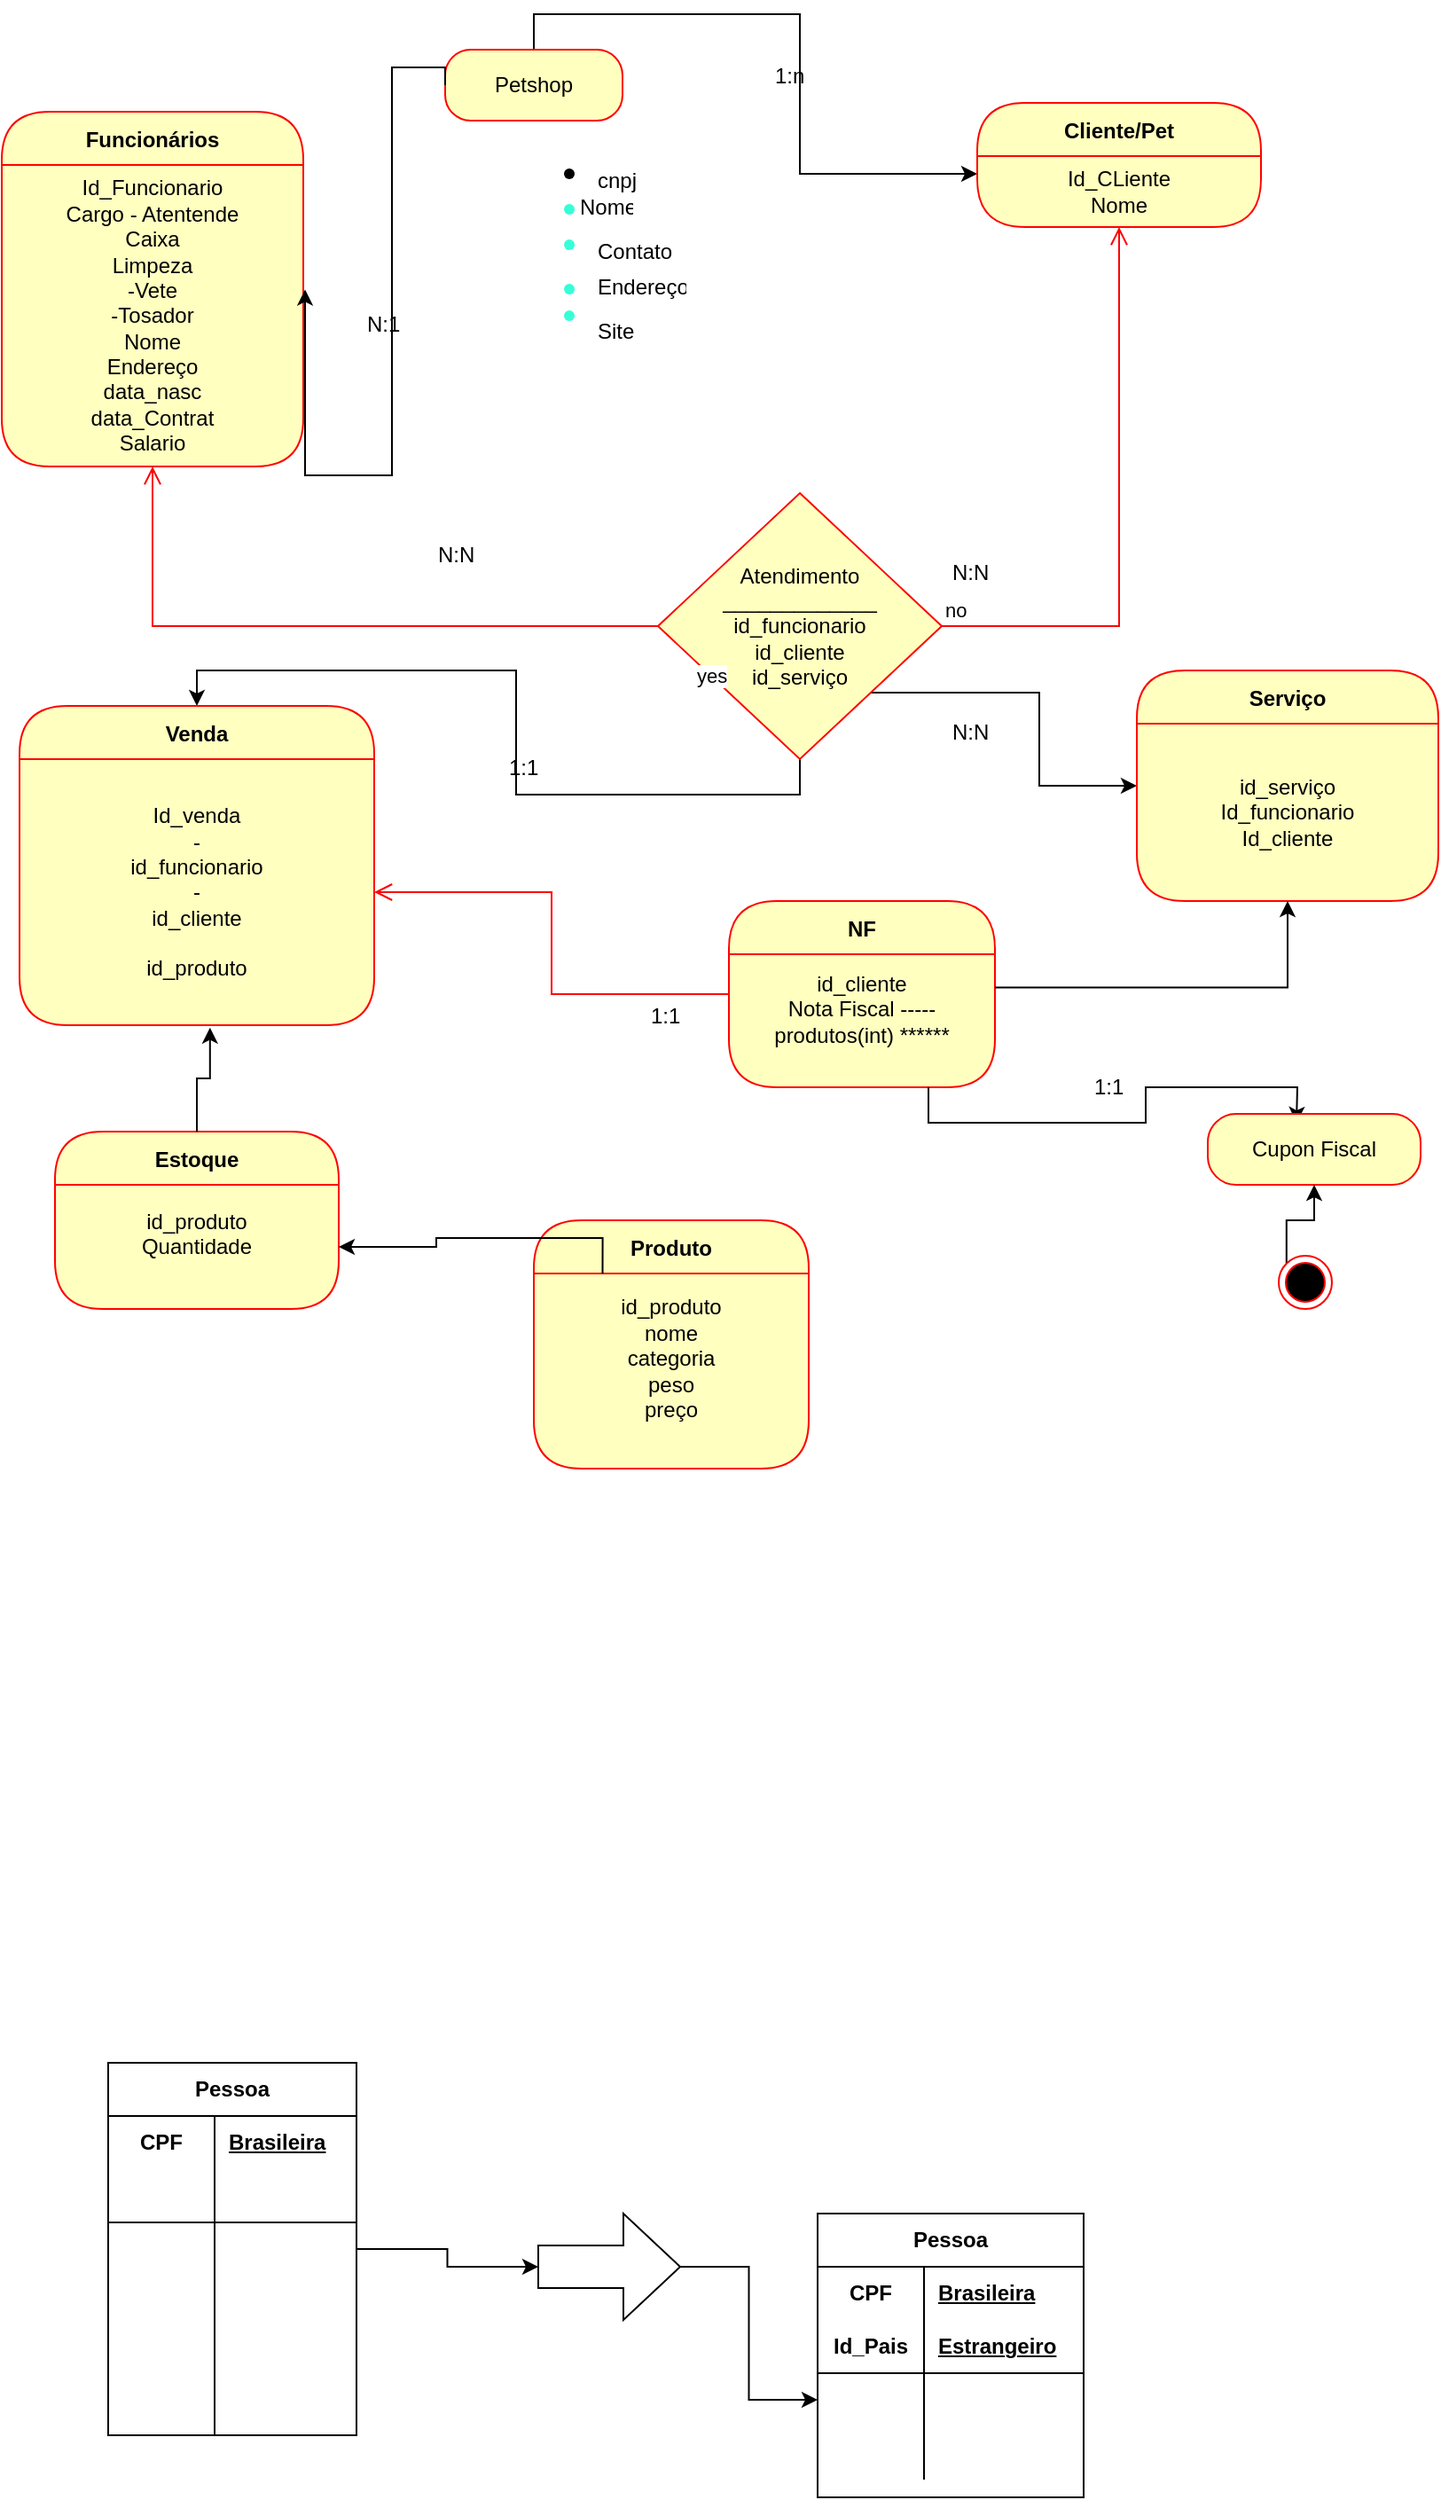 <mxfile version="24.4.6" type="github">
  <diagram name="Página-1" id="f44fl8tfUImBq70gahhe">
    <mxGraphModel dx="996" dy="567" grid="1" gridSize="10" guides="1" tooltips="1" connect="1" arrows="1" fold="1" page="1" pageScale="1" pageWidth="827" pageHeight="1169" math="0" shadow="0">
      <root>
        <mxCell id="0" />
        <mxCell id="1" parent="0" />
        <mxCell id="dU_Yta5kn3XrWtWdLRXg-2" value="" style="shape=waypoint;sketch=0;fillStyle=solid;size=6;pointerEvents=1;points=[];fillColor=none;resizable=0;rotatable=0;perimeter=centerPerimeter;snapToPoint=1;" vertex="1" parent="1">
          <mxGeometry x="320" y="90" width="20" height="20" as="geometry" />
        </mxCell>
        <mxCell id="dU_Yta5kn3XrWtWdLRXg-3" value="" style="shape=waypoint;sketch=0;fillStyle=solid;size=6;pointerEvents=1;points=[];fillColor=none;resizable=0;rotatable=0;perimeter=centerPerimeter;snapToPoint=1;strokeColor=#36FFD7;" vertex="1" parent="1">
          <mxGeometry x="320" y="110" width="20" height="20" as="geometry" />
        </mxCell>
        <mxCell id="dU_Yta5kn3XrWtWdLRXg-5" value="cnpj" style="text;strokeColor=none;fillColor=none;spacingLeft=4;spacingRight=4;overflow=hidden;rotatable=0;points=[[0,0.5],[1,0.5]];portConstraint=eastwest;fontSize=12;whiteSpace=wrap;html=1;" vertex="1" parent="1">
          <mxGeometry x="340" y="90" width="40" height="30" as="geometry" />
        </mxCell>
        <mxCell id="dU_Yta5kn3XrWtWdLRXg-6" value="Nome&lt;div&gt;&lt;br&gt;&lt;/div&gt;" style="text;strokeColor=none;fillColor=none;spacingLeft=4;spacingRight=4;overflow=hidden;rotatable=0;points=[[0,0.5],[1,0.5]];portConstraint=eastwest;fontSize=12;whiteSpace=wrap;html=1;" vertex="1" parent="1">
          <mxGeometry x="330" y="105" width="40" height="30" as="geometry" />
        </mxCell>
        <mxCell id="dU_Yta5kn3XrWtWdLRXg-7" value="&lt;div&gt;Contato&lt;/div&gt;" style="text;strokeColor=none;fillColor=none;spacingLeft=4;spacingRight=4;overflow=hidden;rotatable=0;points=[[0,0.5],[1,0.5]];portConstraint=eastwest;fontSize=12;whiteSpace=wrap;html=1;" vertex="1" parent="1">
          <mxGeometry x="340" y="130" width="60" height="30" as="geometry" />
        </mxCell>
        <mxCell id="dU_Yta5kn3XrWtWdLRXg-8" value="&lt;div&gt;Endereço&lt;/div&gt;" style="text;strokeColor=none;fillColor=none;spacingLeft=4;spacingRight=4;overflow=hidden;rotatable=0;points=[[0,0.5],[1,0.5]];portConstraint=eastwest;fontSize=12;whiteSpace=wrap;html=1;" vertex="1" parent="1">
          <mxGeometry x="340" y="150" width="60" height="30" as="geometry" />
        </mxCell>
        <mxCell id="dU_Yta5kn3XrWtWdLRXg-9" value="" style="shape=waypoint;sketch=0;fillStyle=solid;size=6;pointerEvents=1;points=[];fillColor=none;resizable=0;rotatable=0;perimeter=centerPerimeter;snapToPoint=1;strokeColor=#36FFD7;" vertex="1" parent="1">
          <mxGeometry x="320" y="130" width="20" height="20" as="geometry" />
        </mxCell>
        <mxCell id="dU_Yta5kn3XrWtWdLRXg-10" value="" style="shape=waypoint;sketch=0;fillStyle=solid;size=6;pointerEvents=1;points=[];fillColor=none;resizable=0;rotatable=0;perimeter=centerPerimeter;snapToPoint=1;strokeColor=#36FFD7;" vertex="1" parent="1">
          <mxGeometry x="320" y="155" width="20" height="20" as="geometry" />
        </mxCell>
        <mxCell id="dU_Yta5kn3XrWtWdLRXg-11" value="" style="shape=waypoint;sketch=0;fillStyle=solid;size=6;pointerEvents=1;points=[];fillColor=none;resizable=0;rotatable=0;perimeter=centerPerimeter;snapToPoint=1;strokeColor=#36FFD7;" vertex="1" parent="1">
          <mxGeometry x="320" y="170" width="20" height="20" as="geometry" />
        </mxCell>
        <mxCell id="dU_Yta5kn3XrWtWdLRXg-12" value="&lt;div&gt;Site&lt;/div&gt;" style="text;strokeColor=none;fillColor=none;spacingLeft=4;spacingRight=4;overflow=hidden;rotatable=0;points=[[0,0.5],[1,0.5]];portConstraint=eastwest;fontSize=12;whiteSpace=wrap;html=1;" vertex="1" parent="1">
          <mxGeometry x="340" y="175" width="60" height="30" as="geometry" />
        </mxCell>
        <mxCell id="dU_Yta5kn3XrWtWdLRXg-26" style="edgeStyle=orthogonalEdgeStyle;rounded=0;orthogonalLoop=1;jettySize=auto;html=1;" edge="1" parent="1">
          <mxGeometry relative="1" as="geometry">
            <mxPoint x="590" y="85" as="sourcePoint" />
            <mxPoint x="590" y="85" as="targetPoint" />
          </mxGeometry>
        </mxCell>
        <mxCell id="dU_Yta5kn3XrWtWdLRXg-38" style="edgeStyle=orthogonalEdgeStyle;rounded=0;orthogonalLoop=1;jettySize=auto;html=1;exitX=0.5;exitY=0;exitDx=0;exitDy=0;entryX=0;entryY=0.25;entryDx=0;entryDy=0;" edge="1" parent="1" source="dU_Yta5kn3XrWtWdLRXg-28" target="dU_Yta5kn3XrWtWdLRXg-31">
          <mxGeometry relative="1" as="geometry" />
        </mxCell>
        <mxCell id="dU_Yta5kn3XrWtWdLRXg-28" value="Petshop" style="rounded=1;whiteSpace=wrap;html=1;arcSize=36;fontColor=#000000;fillColor=#ffffc0;strokeColor=#ff0000;" vertex="1" parent="1">
          <mxGeometry x="260" y="30" width="100" height="40" as="geometry" />
        </mxCell>
        <mxCell id="dU_Yta5kn3XrWtWdLRXg-30" value="Cliente/Pet" style="swimlane;fontStyle=1;align=center;verticalAlign=middle;childLayout=stackLayout;horizontal=1;startSize=30;horizontalStack=0;resizeParent=0;resizeLast=1;container=0;fontColor=#000000;collapsible=0;rounded=1;arcSize=30;strokeColor=#ff0000;fillColor=#ffffc0;swimlaneFillColor=#ffffc0;dropTarget=0;" vertex="1" parent="1">
          <mxGeometry x="560" y="60" width="160" height="70" as="geometry" />
        </mxCell>
        <mxCell id="dU_Yta5kn3XrWtWdLRXg-31" value="Id_CLiente&lt;br&gt;Nome" style="text;html=1;strokeColor=none;fillColor=none;align=center;verticalAlign=middle;spacingLeft=4;spacingRight=4;whiteSpace=wrap;overflow=hidden;rotatable=0;fontColor=#000000;" vertex="1" parent="dU_Yta5kn3XrWtWdLRXg-30">
          <mxGeometry y="30" width="160" height="40" as="geometry" />
        </mxCell>
        <mxCell id="dU_Yta5kn3XrWtWdLRXg-40" value="Funcionários" style="swimlane;fontStyle=1;align=center;verticalAlign=middle;childLayout=stackLayout;horizontal=1;startSize=30;horizontalStack=0;resizeParent=0;resizeLast=1;container=0;fontColor=#000000;collapsible=0;rounded=1;arcSize=30;strokeColor=#ff0000;fillColor=#ffffc0;swimlaneFillColor=#ffffc0;dropTarget=0;" vertex="1" parent="1">
          <mxGeometry x="10" y="65" width="170" height="200" as="geometry" />
        </mxCell>
        <mxCell id="dU_Yta5kn3XrWtWdLRXg-41" value="Id_Funcionario&lt;br&gt;Cargo - Atentende&lt;br&gt;Caixa&lt;br&gt;Limpeza&lt;br&gt;-Vete&lt;br&gt;-Tosador&lt;br&gt;Nome&lt;br&gt;Endereço&lt;br&gt;data_nasc&lt;div&gt;data_Contrat&lt;br&gt;Salario&lt;/div&gt;" style="text;html=1;strokeColor=none;fillColor=none;align=center;verticalAlign=middle;spacingLeft=4;spacingRight=4;whiteSpace=wrap;overflow=hidden;rotatable=0;fontColor=#000000;" vertex="1" parent="dU_Yta5kn3XrWtWdLRXg-40">
          <mxGeometry y="30" width="170" height="170" as="geometry" />
        </mxCell>
        <mxCell id="dU_Yta5kn3XrWtWdLRXg-43" style="edgeStyle=orthogonalEdgeStyle;rounded=0;orthogonalLoop=1;jettySize=auto;html=1;exitX=0;exitY=0.5;exitDx=0;exitDy=0;entryX=1.006;entryY=0.413;entryDx=0;entryDy=0;entryPerimeter=0;" edge="1" parent="1" source="dU_Yta5kn3XrWtWdLRXg-28" target="dU_Yta5kn3XrWtWdLRXg-41">
          <mxGeometry relative="1" as="geometry">
            <Array as="points">
              <mxPoint x="230" y="40" />
              <mxPoint x="230" y="270" />
            </Array>
          </mxGeometry>
        </mxCell>
        <mxCell id="dU_Yta5kn3XrWtWdLRXg-44" value="1:n" style="text;strokeColor=none;fillColor=none;align=left;verticalAlign=middle;spacingLeft=4;spacingRight=4;overflow=hidden;points=[[0,0.5],[1,0.5]];portConstraint=eastwest;rotatable=0;whiteSpace=wrap;html=1;" vertex="1" parent="1">
          <mxGeometry x="440" y="30" width="80" height="30" as="geometry" />
        </mxCell>
        <mxCell id="dU_Yta5kn3XrWtWdLRXg-46" value="N:1" style="text;strokeColor=none;fillColor=none;align=left;verticalAlign=middle;spacingLeft=4;spacingRight=4;overflow=hidden;points=[[0,0.5],[1,0.5]];portConstraint=eastwest;rotatable=0;whiteSpace=wrap;html=1;" vertex="1" parent="1">
          <mxGeometry x="210" y="170" width="80" height="30" as="geometry" />
        </mxCell>
        <mxCell id="dU_Yta5kn3XrWtWdLRXg-55" style="edgeStyle=orthogonalEdgeStyle;rounded=0;orthogonalLoop=1;jettySize=auto;html=1;exitX=0.5;exitY=1;exitDx=0;exitDy=0;entryX=0.5;entryY=0;entryDx=0;entryDy=0;" edge="1" parent="1" source="dU_Yta5kn3XrWtWdLRXg-47" target="dU_Yta5kn3XrWtWdLRXg-52">
          <mxGeometry relative="1" as="geometry" />
        </mxCell>
        <mxCell id="dU_Yta5kn3XrWtWdLRXg-58" style="edgeStyle=orthogonalEdgeStyle;rounded=0;orthogonalLoop=1;jettySize=auto;html=1;exitX=1;exitY=1;exitDx=0;exitDy=0;" edge="1" parent="1" source="dU_Yta5kn3XrWtWdLRXg-47" target="dU_Yta5kn3XrWtWdLRXg-56">
          <mxGeometry relative="1" as="geometry" />
        </mxCell>
        <mxCell id="dU_Yta5kn3XrWtWdLRXg-47" value="Atendimento&lt;br&gt;_____________&lt;div&gt;id_funcionario&lt;br&gt;id_cliente&lt;br&gt;id_serviço&lt;/div&gt;" style="rhombus;whiteSpace=wrap;html=1;fontColor=#000000;fillColor=#ffffc0;strokeColor=#ff0000;" vertex="1" parent="1">
          <mxGeometry x="380" y="280" width="160" height="150" as="geometry" />
        </mxCell>
        <mxCell id="dU_Yta5kn3XrWtWdLRXg-48" value="no" style="edgeStyle=orthogonalEdgeStyle;html=1;align=left;verticalAlign=bottom;endArrow=open;endSize=8;strokeColor=#ff0000;rounded=0;" edge="1" source="dU_Yta5kn3XrWtWdLRXg-47" parent="1" target="dU_Yta5kn3XrWtWdLRXg-31">
          <mxGeometry x="-1" relative="1" as="geometry">
            <mxPoint x="560" y="300" as="targetPoint" />
          </mxGeometry>
        </mxCell>
        <mxCell id="dU_Yta5kn3XrWtWdLRXg-49" value="yes" style="edgeStyle=orthogonalEdgeStyle;html=1;align=left;verticalAlign=top;endArrow=open;endSize=8;strokeColor=#ff0000;rounded=0;" edge="1" source="dU_Yta5kn3XrWtWdLRXg-47" parent="1" target="dU_Yta5kn3XrWtWdLRXg-41">
          <mxGeometry x="-1" y="25" relative="1" as="geometry">
            <mxPoint x="420" y="380" as="targetPoint" />
            <mxPoint x="20" y="-10" as="offset" />
          </mxGeometry>
        </mxCell>
        <mxCell id="dU_Yta5kn3XrWtWdLRXg-52" value="Venda" style="swimlane;fontStyle=1;align=center;verticalAlign=middle;childLayout=stackLayout;horizontal=1;startSize=30;horizontalStack=0;resizeParent=0;resizeLast=1;container=0;fontColor=#000000;collapsible=0;rounded=1;arcSize=30;strokeColor=#ff0000;fillColor=#ffffc0;swimlaneFillColor=#ffffc0;dropTarget=0;" vertex="1" parent="1">
          <mxGeometry x="20" y="400" width="200" height="180" as="geometry" />
        </mxCell>
        <mxCell id="dU_Yta5kn3XrWtWdLRXg-53" value="Id_venda&lt;br&gt;-&lt;br&gt;id_funcionario&lt;br&gt;-&lt;br&gt;id_cliente&lt;br&gt;&lt;div&gt;&lt;br&gt;id_produto&lt;/div&gt;" style="text;html=1;strokeColor=none;fillColor=none;align=center;verticalAlign=middle;spacingLeft=4;spacingRight=4;whiteSpace=wrap;overflow=hidden;rotatable=0;fontColor=#000000;" vertex="1" parent="dU_Yta5kn3XrWtWdLRXg-52">
          <mxGeometry y="30" width="200" height="150" as="geometry" />
        </mxCell>
        <mxCell id="dU_Yta5kn3XrWtWdLRXg-56" value="Serviço" style="swimlane;fontStyle=1;align=center;verticalAlign=middle;childLayout=stackLayout;horizontal=1;startSize=30;horizontalStack=0;resizeParent=0;resizeLast=1;container=0;fontColor=#000000;collapsible=0;rounded=1;arcSize=30;strokeColor=#ff0000;fillColor=#ffffc0;swimlaneFillColor=#ffffc0;dropTarget=0;" vertex="1" parent="1">
          <mxGeometry x="650" y="380" width="170" height="130" as="geometry" />
        </mxCell>
        <mxCell id="dU_Yta5kn3XrWtWdLRXg-57" value="id_serviço&lt;div&gt;Id_funcionario&lt;br&gt;Id_cliente&lt;/div&gt;" style="text;html=1;strokeColor=none;fillColor=none;align=center;verticalAlign=middle;spacingLeft=4;spacingRight=4;whiteSpace=wrap;overflow=hidden;rotatable=0;fontColor=#000000;" vertex="1" parent="dU_Yta5kn3XrWtWdLRXg-56">
          <mxGeometry y="30" width="170" height="100" as="geometry" />
        </mxCell>
        <mxCell id="dU_Yta5kn3XrWtWdLRXg-59" value="N:N" style="text;strokeColor=none;fillColor=none;align=left;verticalAlign=middle;spacingLeft=4;spacingRight=4;overflow=hidden;points=[[0,0.5],[1,0.5]];portConstraint=eastwest;rotatable=0;whiteSpace=wrap;html=1;" vertex="1" parent="1">
          <mxGeometry x="250" y="300" width="80" height="30" as="geometry" />
        </mxCell>
        <mxCell id="dU_Yta5kn3XrWtWdLRXg-60" value="N:N" style="text;strokeColor=none;fillColor=none;align=left;verticalAlign=middle;spacingLeft=4;spacingRight=4;overflow=hidden;points=[[0,0.5],[1,0.5]];portConstraint=eastwest;rotatable=0;whiteSpace=wrap;html=1;" vertex="1" parent="1">
          <mxGeometry x="540" y="310" width="80" height="30" as="geometry" />
        </mxCell>
        <mxCell id="dU_Yta5kn3XrWtWdLRXg-65" value="1:1" style="text;strokeColor=none;fillColor=none;align=left;verticalAlign=middle;spacingLeft=4;spacingRight=4;overflow=hidden;points=[[0,0.5],[1,0.5]];portConstraint=eastwest;rotatable=0;whiteSpace=wrap;html=1;" vertex="1" parent="1">
          <mxGeometry x="290" y="420" width="80" height="30" as="geometry" />
        </mxCell>
        <mxCell id="dU_Yta5kn3XrWtWdLRXg-66" value="NF" style="swimlane;fontStyle=1;align=center;verticalAlign=middle;childLayout=stackLayout;horizontal=1;startSize=30;horizontalStack=0;resizeParent=0;resizeLast=1;container=0;fontColor=#000000;collapsible=0;rounded=1;arcSize=30;strokeColor=#ff0000;fillColor=#ffffc0;swimlaneFillColor=#ffffc0;dropTarget=0;" vertex="1" parent="1">
          <mxGeometry x="420" y="510" width="150" height="105" as="geometry" />
        </mxCell>
        <mxCell id="dU_Yta5kn3XrWtWdLRXg-136" style="edgeStyle=orthogonalEdgeStyle;rounded=0;orthogonalLoop=1;jettySize=auto;html=1;exitX=0.75;exitY=1;exitDx=0;exitDy=0;" edge="1" parent="dU_Yta5kn3XrWtWdLRXg-66" source="dU_Yta5kn3XrWtWdLRXg-67">
          <mxGeometry relative="1" as="geometry">
            <mxPoint x="320" y="125" as="targetPoint" />
          </mxGeometry>
        </mxCell>
        <mxCell id="dU_Yta5kn3XrWtWdLRXg-67" value="&lt;div&gt;id_cliente&lt;br&gt;Nota Fiscal -----produtos(int) ******&lt;div&gt;&lt;br&gt;&lt;/div&gt;&lt;/div&gt;" style="text;html=1;strokeColor=none;fillColor=none;align=center;verticalAlign=middle;spacingLeft=4;spacingRight=4;whiteSpace=wrap;overflow=hidden;rotatable=0;fontColor=#000000;" vertex="1" parent="dU_Yta5kn3XrWtWdLRXg-66">
          <mxGeometry y="30" width="150" height="75" as="geometry" />
        </mxCell>
        <mxCell id="dU_Yta5kn3XrWtWdLRXg-68" value="" style="edgeStyle=orthogonalEdgeStyle;html=1;verticalAlign=bottom;endArrow=open;endSize=8;strokeColor=#ff0000;rounded=0;entryX=1;entryY=0.5;entryDx=0;entryDy=0;" edge="1" source="dU_Yta5kn3XrWtWdLRXg-66" parent="1" target="dU_Yta5kn3XrWtWdLRXg-53">
          <mxGeometry relative="1" as="geometry">
            <mxPoint x="470" y="645" as="targetPoint" />
          </mxGeometry>
        </mxCell>
        <mxCell id="dU_Yta5kn3XrWtWdLRXg-76" value="N:N" style="text;strokeColor=none;fillColor=none;align=left;verticalAlign=middle;spacingLeft=4;spacingRight=4;overflow=hidden;points=[[0,0.5],[1,0.5]];portConstraint=eastwest;rotatable=0;whiteSpace=wrap;html=1;" vertex="1" parent="1">
          <mxGeometry x="540" y="400" width="80" height="30" as="geometry" />
        </mxCell>
        <mxCell id="dU_Yta5kn3XrWtWdLRXg-91" value="" style="edgeStyle=orthogonalEdgeStyle;rounded=0;orthogonalLoop=1;jettySize=auto;html=1;" edge="1" parent="1" source="dU_Yta5kn3XrWtWdLRXg-77" target="dU_Yta5kn3XrWtWdLRXg-90">
          <mxGeometry relative="1" as="geometry" />
        </mxCell>
        <mxCell id="dU_Yta5kn3XrWtWdLRXg-77" value="Pessoa" style="shape=table;startSize=30;container=1;collapsible=1;childLayout=tableLayout;fixedRows=1;rowLines=0;fontStyle=1;align=center;resizeLast=1;html=1;whiteSpace=wrap;" vertex="1" parent="1">
          <mxGeometry x="70" y="1165" width="140" height="210" as="geometry" />
        </mxCell>
        <mxCell id="dU_Yta5kn3XrWtWdLRXg-78" value="" style="shape=tableRow;horizontal=0;startSize=0;swimlaneHead=0;swimlaneBody=0;fillColor=none;collapsible=0;dropTarget=0;points=[[0,0.5],[1,0.5]];portConstraint=eastwest;top=0;left=0;right=0;bottom=0;html=1;" vertex="1" parent="dU_Yta5kn3XrWtWdLRXg-77">
          <mxGeometry y="30" width="140" height="30" as="geometry" />
        </mxCell>
        <mxCell id="dU_Yta5kn3XrWtWdLRXg-79" value="CPF" style="shape=partialRectangle;connectable=0;fillColor=none;top=0;left=0;bottom=0;right=0;fontStyle=1;overflow=hidden;html=1;whiteSpace=wrap;" vertex="1" parent="dU_Yta5kn3XrWtWdLRXg-78">
          <mxGeometry width="60" height="30" as="geometry">
            <mxRectangle width="60" height="30" as="alternateBounds" />
          </mxGeometry>
        </mxCell>
        <mxCell id="dU_Yta5kn3XrWtWdLRXg-80" value="Brasileira" style="shape=partialRectangle;connectable=0;fillColor=none;top=0;left=0;bottom=0;right=0;align=left;spacingLeft=6;fontStyle=5;overflow=hidden;html=1;whiteSpace=wrap;" vertex="1" parent="dU_Yta5kn3XrWtWdLRXg-78">
          <mxGeometry x="60" width="80" height="30" as="geometry">
            <mxRectangle width="80" height="30" as="alternateBounds" />
          </mxGeometry>
        </mxCell>
        <mxCell id="dU_Yta5kn3XrWtWdLRXg-81" value="" style="shape=tableRow;horizontal=0;startSize=0;swimlaneHead=0;swimlaneBody=0;fillColor=none;collapsible=0;dropTarget=0;points=[[0,0.5],[1,0.5]];portConstraint=eastwest;top=0;left=0;right=0;bottom=1;html=1;" vertex="1" parent="dU_Yta5kn3XrWtWdLRXg-77">
          <mxGeometry y="60" width="140" height="30" as="geometry" />
        </mxCell>
        <mxCell id="dU_Yta5kn3XrWtWdLRXg-82" value="" style="shape=partialRectangle;connectable=0;fillColor=none;top=0;left=0;bottom=0;right=0;fontStyle=1;overflow=hidden;html=1;whiteSpace=wrap;" vertex="1" parent="dU_Yta5kn3XrWtWdLRXg-81">
          <mxGeometry width="60" height="30" as="geometry">
            <mxRectangle width="60" height="30" as="alternateBounds" />
          </mxGeometry>
        </mxCell>
        <mxCell id="dU_Yta5kn3XrWtWdLRXg-83" value="" style="shape=partialRectangle;connectable=0;fillColor=none;top=0;left=0;bottom=0;right=0;align=left;spacingLeft=6;fontStyle=5;overflow=hidden;html=1;whiteSpace=wrap;" vertex="1" parent="dU_Yta5kn3XrWtWdLRXg-81">
          <mxGeometry x="60" width="80" height="30" as="geometry">
            <mxRectangle width="80" height="30" as="alternateBounds" />
          </mxGeometry>
        </mxCell>
        <mxCell id="dU_Yta5kn3XrWtWdLRXg-84" value="" style="shape=tableRow;horizontal=0;startSize=0;swimlaneHead=0;swimlaneBody=0;fillColor=none;collapsible=0;dropTarget=0;points=[[0,0.5],[1,0.5]];portConstraint=eastwest;top=0;left=0;right=0;bottom=0;html=1;" vertex="1" parent="dU_Yta5kn3XrWtWdLRXg-77">
          <mxGeometry y="90" width="140" height="90" as="geometry" />
        </mxCell>
        <mxCell id="dU_Yta5kn3XrWtWdLRXg-85" value="" style="shape=partialRectangle;connectable=0;fillColor=none;top=0;left=0;bottom=0;right=0;editable=1;overflow=hidden;html=1;whiteSpace=wrap;" vertex="1" parent="dU_Yta5kn3XrWtWdLRXg-84">
          <mxGeometry width="60" height="90" as="geometry">
            <mxRectangle width="60" height="90" as="alternateBounds" />
          </mxGeometry>
        </mxCell>
        <mxCell id="dU_Yta5kn3XrWtWdLRXg-86" value="" style="shape=partialRectangle;connectable=0;fillColor=none;top=0;left=0;bottom=0;right=0;align=left;spacingLeft=6;overflow=hidden;html=1;whiteSpace=wrap;" vertex="1" parent="dU_Yta5kn3XrWtWdLRXg-84">
          <mxGeometry x="60" width="80" height="90" as="geometry">
            <mxRectangle width="80" height="90" as="alternateBounds" />
          </mxGeometry>
        </mxCell>
        <mxCell id="dU_Yta5kn3XrWtWdLRXg-87" value="" style="shape=tableRow;horizontal=0;startSize=0;swimlaneHead=0;swimlaneBody=0;fillColor=none;collapsible=0;dropTarget=0;points=[[0,0.5],[1,0.5]];portConstraint=eastwest;top=0;left=0;right=0;bottom=0;html=1;" vertex="1" parent="dU_Yta5kn3XrWtWdLRXg-77">
          <mxGeometry y="180" width="140" height="30" as="geometry" />
        </mxCell>
        <mxCell id="dU_Yta5kn3XrWtWdLRXg-88" value="" style="shape=partialRectangle;connectable=0;fillColor=none;top=0;left=0;bottom=0;right=0;editable=1;overflow=hidden;html=1;whiteSpace=wrap;" vertex="1" parent="dU_Yta5kn3XrWtWdLRXg-87">
          <mxGeometry width="60" height="30" as="geometry">
            <mxRectangle width="60" height="30" as="alternateBounds" />
          </mxGeometry>
        </mxCell>
        <mxCell id="dU_Yta5kn3XrWtWdLRXg-89" value="" style="shape=partialRectangle;connectable=0;fillColor=none;top=0;left=0;bottom=0;right=0;align=left;spacingLeft=6;overflow=hidden;html=1;whiteSpace=wrap;" vertex="1" parent="dU_Yta5kn3XrWtWdLRXg-87">
          <mxGeometry x="60" width="80" height="30" as="geometry">
            <mxRectangle width="80" height="30" as="alternateBounds" />
          </mxGeometry>
        </mxCell>
        <mxCell id="dU_Yta5kn3XrWtWdLRXg-122" style="edgeStyle=orthogonalEdgeStyle;rounded=0;orthogonalLoop=1;jettySize=auto;html=1;exitX=1;exitY=0.5;exitDx=0;exitDy=0;exitPerimeter=0;" edge="1" parent="1" source="dU_Yta5kn3XrWtWdLRXg-90" target="dU_Yta5kn3XrWtWdLRXg-114">
          <mxGeometry relative="1" as="geometry" />
        </mxCell>
        <mxCell id="dU_Yta5kn3XrWtWdLRXg-90" value="" style="shape=singleArrow;whiteSpace=wrap;html=1;arrowWidth=0.4;arrowSize=0.4;startSize=30;fontStyle=1;" vertex="1" parent="1">
          <mxGeometry x="312.5" y="1250" width="80" height="60" as="geometry" />
        </mxCell>
        <mxCell id="dU_Yta5kn3XrWtWdLRXg-107" value="Pessoa" style="shape=table;startSize=30;container=1;collapsible=1;childLayout=tableLayout;fixedRows=1;rowLines=0;fontStyle=1;align=center;resizeLast=1;html=1;whiteSpace=wrap;" vertex="1" parent="1">
          <mxGeometry x="470" y="1250" width="150" height="160" as="geometry" />
        </mxCell>
        <mxCell id="dU_Yta5kn3XrWtWdLRXg-108" value="" style="shape=tableRow;horizontal=0;startSize=0;swimlaneHead=0;swimlaneBody=0;fillColor=none;collapsible=0;dropTarget=0;points=[[0,0.5],[1,0.5]];portConstraint=eastwest;top=0;left=0;right=0;bottom=0;html=1;" vertex="1" parent="dU_Yta5kn3XrWtWdLRXg-107">
          <mxGeometry y="30" width="150" height="30" as="geometry" />
        </mxCell>
        <mxCell id="dU_Yta5kn3XrWtWdLRXg-109" value="CPF" style="shape=partialRectangle;connectable=0;fillColor=none;top=0;left=0;bottom=0;right=0;fontStyle=1;overflow=hidden;html=1;whiteSpace=wrap;" vertex="1" parent="dU_Yta5kn3XrWtWdLRXg-108">
          <mxGeometry width="60" height="30" as="geometry">
            <mxRectangle width="60" height="30" as="alternateBounds" />
          </mxGeometry>
        </mxCell>
        <mxCell id="dU_Yta5kn3XrWtWdLRXg-110" value="Brasileira" style="shape=partialRectangle;connectable=0;fillColor=none;top=0;left=0;bottom=0;right=0;align=left;spacingLeft=6;fontStyle=5;overflow=hidden;html=1;whiteSpace=wrap;" vertex="1" parent="dU_Yta5kn3XrWtWdLRXg-108">
          <mxGeometry x="60" width="90" height="30" as="geometry">
            <mxRectangle width="90" height="30" as="alternateBounds" />
          </mxGeometry>
        </mxCell>
        <mxCell id="dU_Yta5kn3XrWtWdLRXg-111" value="" style="shape=tableRow;horizontal=0;startSize=0;swimlaneHead=0;swimlaneBody=0;fillColor=none;collapsible=0;dropTarget=0;points=[[0,0.5],[1,0.5]];portConstraint=eastwest;top=0;left=0;right=0;bottom=1;html=1;" vertex="1" parent="dU_Yta5kn3XrWtWdLRXg-107">
          <mxGeometry y="60" width="150" height="30" as="geometry" />
        </mxCell>
        <mxCell id="dU_Yta5kn3XrWtWdLRXg-112" value="Id_Pais" style="shape=partialRectangle;connectable=0;fillColor=none;top=0;left=0;bottom=0;right=0;fontStyle=1;overflow=hidden;html=1;whiteSpace=wrap;" vertex="1" parent="dU_Yta5kn3XrWtWdLRXg-111">
          <mxGeometry width="60" height="30" as="geometry">
            <mxRectangle width="60" height="30" as="alternateBounds" />
          </mxGeometry>
        </mxCell>
        <mxCell id="dU_Yta5kn3XrWtWdLRXg-113" value="Estrangeiro" style="shape=partialRectangle;connectable=0;fillColor=none;top=0;left=0;bottom=0;right=0;align=left;spacingLeft=6;fontStyle=5;overflow=hidden;html=1;whiteSpace=wrap;" vertex="1" parent="dU_Yta5kn3XrWtWdLRXg-111">
          <mxGeometry x="60" width="90" height="30" as="geometry">
            <mxRectangle width="90" height="30" as="alternateBounds" />
          </mxGeometry>
        </mxCell>
        <mxCell id="dU_Yta5kn3XrWtWdLRXg-114" value="" style="shape=tableRow;horizontal=0;startSize=0;swimlaneHead=0;swimlaneBody=0;fillColor=none;collapsible=0;dropTarget=0;points=[[0,0.5],[1,0.5]];portConstraint=eastwest;top=0;left=0;right=0;bottom=0;html=1;" vertex="1" parent="dU_Yta5kn3XrWtWdLRXg-107">
          <mxGeometry y="90" width="150" height="30" as="geometry" />
        </mxCell>
        <mxCell id="dU_Yta5kn3XrWtWdLRXg-115" value="" style="shape=partialRectangle;connectable=0;fillColor=none;top=0;left=0;bottom=0;right=0;editable=1;overflow=hidden;html=1;whiteSpace=wrap;" vertex="1" parent="dU_Yta5kn3XrWtWdLRXg-114">
          <mxGeometry width="60" height="30" as="geometry">
            <mxRectangle width="60" height="30" as="alternateBounds" />
          </mxGeometry>
        </mxCell>
        <mxCell id="dU_Yta5kn3XrWtWdLRXg-116" value="" style="shape=partialRectangle;connectable=0;fillColor=none;top=0;left=0;bottom=0;right=0;align=left;spacingLeft=6;overflow=hidden;html=1;whiteSpace=wrap;" vertex="1" parent="dU_Yta5kn3XrWtWdLRXg-114">
          <mxGeometry x="60" width="90" height="30" as="geometry">
            <mxRectangle width="90" height="30" as="alternateBounds" />
          </mxGeometry>
        </mxCell>
        <mxCell id="dU_Yta5kn3XrWtWdLRXg-117" value="" style="shape=tableRow;horizontal=0;startSize=0;swimlaneHead=0;swimlaneBody=0;fillColor=none;collapsible=0;dropTarget=0;points=[[0,0.5],[1,0.5]];portConstraint=eastwest;top=0;left=0;right=0;bottom=0;html=1;" vertex="1" parent="dU_Yta5kn3XrWtWdLRXg-107">
          <mxGeometry y="120" width="150" height="30" as="geometry" />
        </mxCell>
        <mxCell id="dU_Yta5kn3XrWtWdLRXg-118" value="" style="shape=partialRectangle;connectable=0;fillColor=none;top=0;left=0;bottom=0;right=0;editable=1;overflow=hidden;html=1;whiteSpace=wrap;" vertex="1" parent="dU_Yta5kn3XrWtWdLRXg-117">
          <mxGeometry width="60" height="30" as="geometry">
            <mxRectangle width="60" height="30" as="alternateBounds" />
          </mxGeometry>
        </mxCell>
        <mxCell id="dU_Yta5kn3XrWtWdLRXg-119" value="" style="shape=partialRectangle;connectable=0;fillColor=none;top=0;left=0;bottom=0;right=0;align=left;spacingLeft=6;overflow=hidden;html=1;whiteSpace=wrap;" vertex="1" parent="dU_Yta5kn3XrWtWdLRXg-117">
          <mxGeometry x="60" width="90" height="30" as="geometry">
            <mxRectangle width="90" height="30" as="alternateBounds" />
          </mxGeometry>
        </mxCell>
        <mxCell id="dU_Yta5kn3XrWtWdLRXg-123" style="edgeStyle=orthogonalEdgeStyle;rounded=0;orthogonalLoop=1;jettySize=auto;html=1;exitX=1;exitY=0.25;exitDx=0;exitDy=0;" edge="1" parent="1" source="dU_Yta5kn3XrWtWdLRXg-67" target="dU_Yta5kn3XrWtWdLRXg-57">
          <mxGeometry relative="1" as="geometry" />
        </mxCell>
        <mxCell id="dU_Yta5kn3XrWtWdLRXg-126" value="1:1" style="text;strokeColor=none;fillColor=none;align=left;verticalAlign=middle;spacingLeft=4;spacingRight=4;overflow=hidden;points=[[0,0.5],[1,0.5]];portConstraint=eastwest;rotatable=0;whiteSpace=wrap;html=1;" vertex="1" parent="1">
          <mxGeometry x="620" y="600" width="80" height="30" as="geometry" />
        </mxCell>
        <mxCell id="dU_Yta5kn3XrWtWdLRXg-127" value="1:1" style="text;strokeColor=none;fillColor=none;align=left;verticalAlign=middle;spacingLeft=4;spacingRight=4;overflow=hidden;points=[[0,0.5],[1,0.5]];portConstraint=eastwest;rotatable=0;whiteSpace=wrap;html=1;" vertex="1" parent="1">
          <mxGeometry x="370" y="560" width="80" height="30" as="geometry" />
        </mxCell>
        <mxCell id="dU_Yta5kn3XrWtWdLRXg-128" value="Estoque" style="swimlane;fontStyle=1;align=center;verticalAlign=middle;childLayout=stackLayout;horizontal=1;startSize=30;horizontalStack=0;resizeParent=0;resizeLast=1;container=0;fontColor=#000000;collapsible=0;rounded=1;arcSize=30;strokeColor=#ff0000;fillColor=#ffffc0;swimlaneFillColor=#ffffc0;dropTarget=0;" vertex="1" parent="1">
          <mxGeometry x="40" y="640" width="160" height="100" as="geometry" />
        </mxCell>
        <mxCell id="dU_Yta5kn3XrWtWdLRXg-129" value="id_produto&lt;div&gt;Quantidade&lt;br&gt;&lt;br&gt;&lt;/div&gt;" style="text;html=1;strokeColor=none;fillColor=none;align=center;verticalAlign=middle;spacingLeft=4;spacingRight=4;whiteSpace=wrap;overflow=hidden;rotatable=0;fontColor=#000000;" vertex="1" parent="dU_Yta5kn3XrWtWdLRXg-128">
          <mxGeometry y="30" width="160" height="70" as="geometry" />
        </mxCell>
        <mxCell id="dU_Yta5kn3XrWtWdLRXg-131" value="Produto" style="swimlane;fontStyle=1;align=center;verticalAlign=middle;childLayout=stackLayout;horizontal=1;startSize=30;horizontalStack=0;resizeParent=0;resizeLast=1;container=0;fontColor=#000000;collapsible=0;rounded=1;arcSize=30;strokeColor=#ff0000;fillColor=#ffffc0;swimlaneFillColor=#ffffc0;dropTarget=0;" vertex="1" parent="1">
          <mxGeometry x="310" y="690" width="155" height="140" as="geometry" />
        </mxCell>
        <mxCell id="dU_Yta5kn3XrWtWdLRXg-132" value="id_produto&lt;br&gt;nome&lt;br&gt;categoria&lt;div&gt;peso&lt;br&gt;preço&lt;br&gt;&lt;br&gt;&lt;/div&gt;" style="text;html=1;strokeColor=none;fillColor=none;align=center;verticalAlign=middle;spacingLeft=4;spacingRight=4;whiteSpace=wrap;overflow=hidden;rotatable=0;fontColor=#000000;" vertex="1" parent="dU_Yta5kn3XrWtWdLRXg-131">
          <mxGeometry y="30" width="155" height="110" as="geometry" />
        </mxCell>
        <mxCell id="dU_Yta5kn3XrWtWdLRXg-134" style="edgeStyle=orthogonalEdgeStyle;rounded=0;orthogonalLoop=1;jettySize=auto;html=1;exitX=0.25;exitY=0;exitDx=0;exitDy=0;entryX=1;entryY=0.5;entryDx=0;entryDy=0;" edge="1" parent="1" source="dU_Yta5kn3XrWtWdLRXg-132" target="dU_Yta5kn3XrWtWdLRXg-129">
          <mxGeometry relative="1" as="geometry" />
        </mxCell>
        <mxCell id="dU_Yta5kn3XrWtWdLRXg-135" style="edgeStyle=orthogonalEdgeStyle;rounded=0;orthogonalLoop=1;jettySize=auto;html=1;exitX=0.5;exitY=0;exitDx=0;exitDy=0;entryX=0.537;entryY=1.009;entryDx=0;entryDy=0;entryPerimeter=0;" edge="1" parent="1" source="dU_Yta5kn3XrWtWdLRXg-128" target="dU_Yta5kn3XrWtWdLRXg-53">
          <mxGeometry relative="1" as="geometry" />
        </mxCell>
        <mxCell id="dU_Yta5kn3XrWtWdLRXg-137" value="Cupon Fiscal" style="rounded=1;whiteSpace=wrap;html=1;arcSize=40;fontColor=#000000;fillColor=#ffffc0;strokeColor=#ff0000;" vertex="1" parent="1">
          <mxGeometry x="690" y="630" width="120" height="40" as="geometry" />
        </mxCell>
        <mxCell id="dU_Yta5kn3XrWtWdLRXg-140" style="edgeStyle=orthogonalEdgeStyle;rounded=0;orthogonalLoop=1;jettySize=auto;html=1;exitX=0;exitY=0;exitDx=0;exitDy=0;" edge="1" parent="1" source="dU_Yta5kn3XrWtWdLRXg-139" target="dU_Yta5kn3XrWtWdLRXg-137">
          <mxGeometry relative="1" as="geometry" />
        </mxCell>
        <mxCell id="dU_Yta5kn3XrWtWdLRXg-139" value="" style="ellipse;html=1;shape=endState;fillColor=#000000;strokeColor=#ff0000;" vertex="1" parent="1">
          <mxGeometry x="730" y="710" width="30" height="30" as="geometry" />
        </mxCell>
      </root>
    </mxGraphModel>
  </diagram>
</mxfile>
